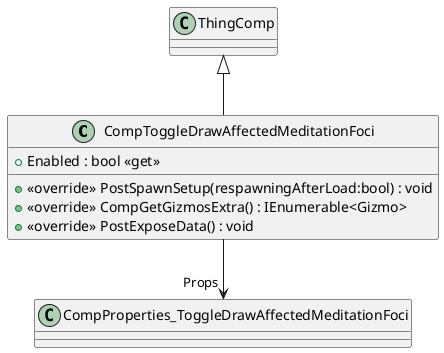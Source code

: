 @startuml
class CompToggleDrawAffectedMeditationFoci {
    + Enabled : bool <<get>>
    + <<override>> PostSpawnSetup(respawningAfterLoad:bool) : void
    + <<override>> CompGetGizmosExtra() : IEnumerable<Gizmo>
    + <<override>> PostExposeData() : void
}
ThingComp <|-- CompToggleDrawAffectedMeditationFoci
CompToggleDrawAffectedMeditationFoci --> "Props" CompProperties_ToggleDrawAffectedMeditationFoci
@enduml

